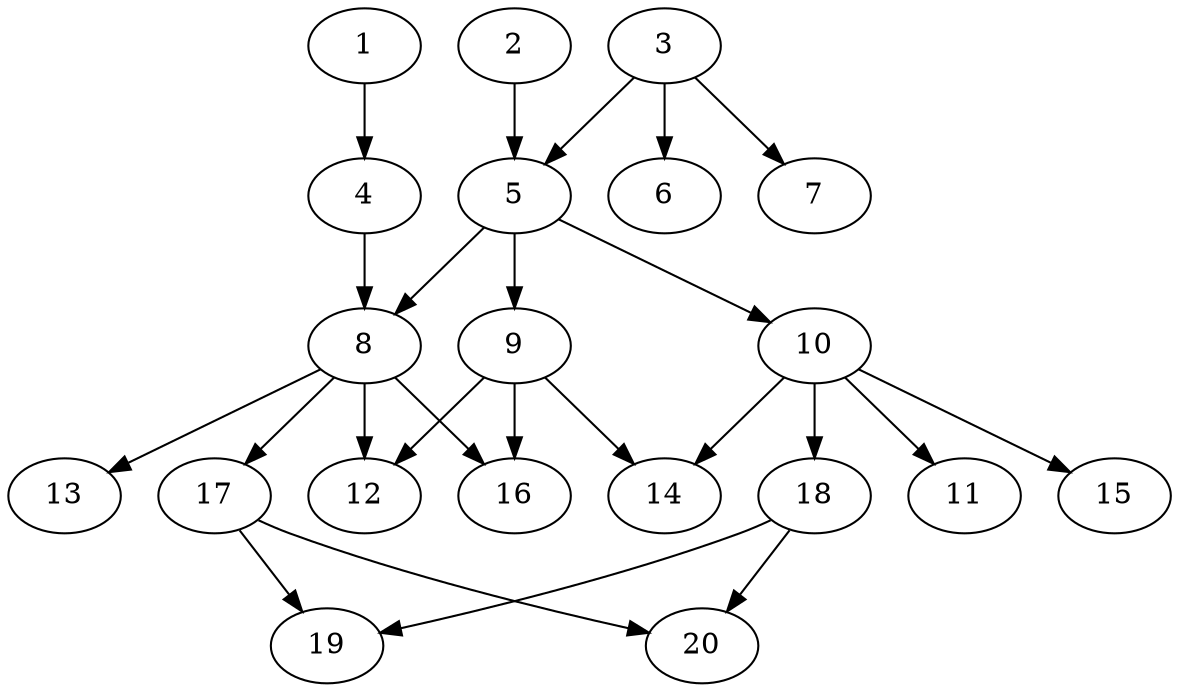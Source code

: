 // DAG automatically generated by daggen at Sat Jul 27 15:38:13 2019
// ./daggen --dot -n 20 --ccr 0.3 --fat 0.6 --regular 0.5 --density 0.4 --mindata 5242880 --maxdata 52428800 
digraph G {
  1 [size="137437867", alpha="0.13", expect_size="41231360"] 
  1 -> 4 [size ="41231360"]
  2 [size="168854187", alpha="0.18", expect_size="50656256"] 
  2 -> 5 [size ="50656256"]
  3 [size="82824533", alpha="0.17", expect_size="24847360"] 
  3 -> 5 [size ="24847360"]
  3 -> 6 [size ="24847360"]
  3 -> 7 [size ="24847360"]
  4 [size="141236907", alpha="0.08", expect_size="42371072"] 
  4 -> 8 [size ="42371072"]
  5 [size="82370560", alpha="0.16", expect_size="24711168"] 
  5 -> 8 [size ="24711168"]
  5 -> 9 [size ="24711168"]
  5 -> 10 [size ="24711168"]
  6 [size="23504213", alpha="0.18", expect_size="7051264"] 
  7 [size="138506240", alpha="0.03", expect_size="41551872"] 
  8 [size="23057067", alpha="0.02", expect_size="6917120"] 
  8 -> 12 [size ="6917120"]
  8 -> 13 [size ="6917120"]
  8 -> 16 [size ="6917120"]
  8 -> 17 [size ="6917120"]
  9 [size="102423893", alpha="0.03", expect_size="30727168"] 
  9 -> 12 [size ="30727168"]
  9 -> 14 [size ="30727168"]
  9 -> 16 [size ="30727168"]
  10 [size="153664853", alpha="0.01", expect_size="46099456"] 
  10 -> 11 [size ="46099456"]
  10 -> 14 [size ="46099456"]
  10 -> 15 [size ="46099456"]
  10 -> 18 [size ="46099456"]
  11 [size="93037227", alpha="0.16", expect_size="27911168"] 
  12 [size="35840000", alpha="0.02", expect_size="10752000"] 
  13 [size="19206827", alpha="0.01", expect_size="5762048"] 
  14 [size="154958507", alpha="0.02", expect_size="46487552"] 
  15 [size="63440213", alpha="0.06", expect_size="19032064"] 
  16 [size="31962453", alpha="0.03", expect_size="9588736"] 
  17 [size="19879253", alpha="0.01", expect_size="5963776"] 
  17 -> 19 [size ="5963776"]
  17 -> 20 [size ="5963776"]
  18 [size="43967147", alpha="0.11", expect_size="13190144"] 
  18 -> 19 [size ="13190144"]
  18 -> 20 [size ="13190144"]
  19 [size="61706240", alpha="0.18", expect_size="18511872"] 
  20 [size="82203307", alpha="0.09", expect_size="24660992"] 
}
